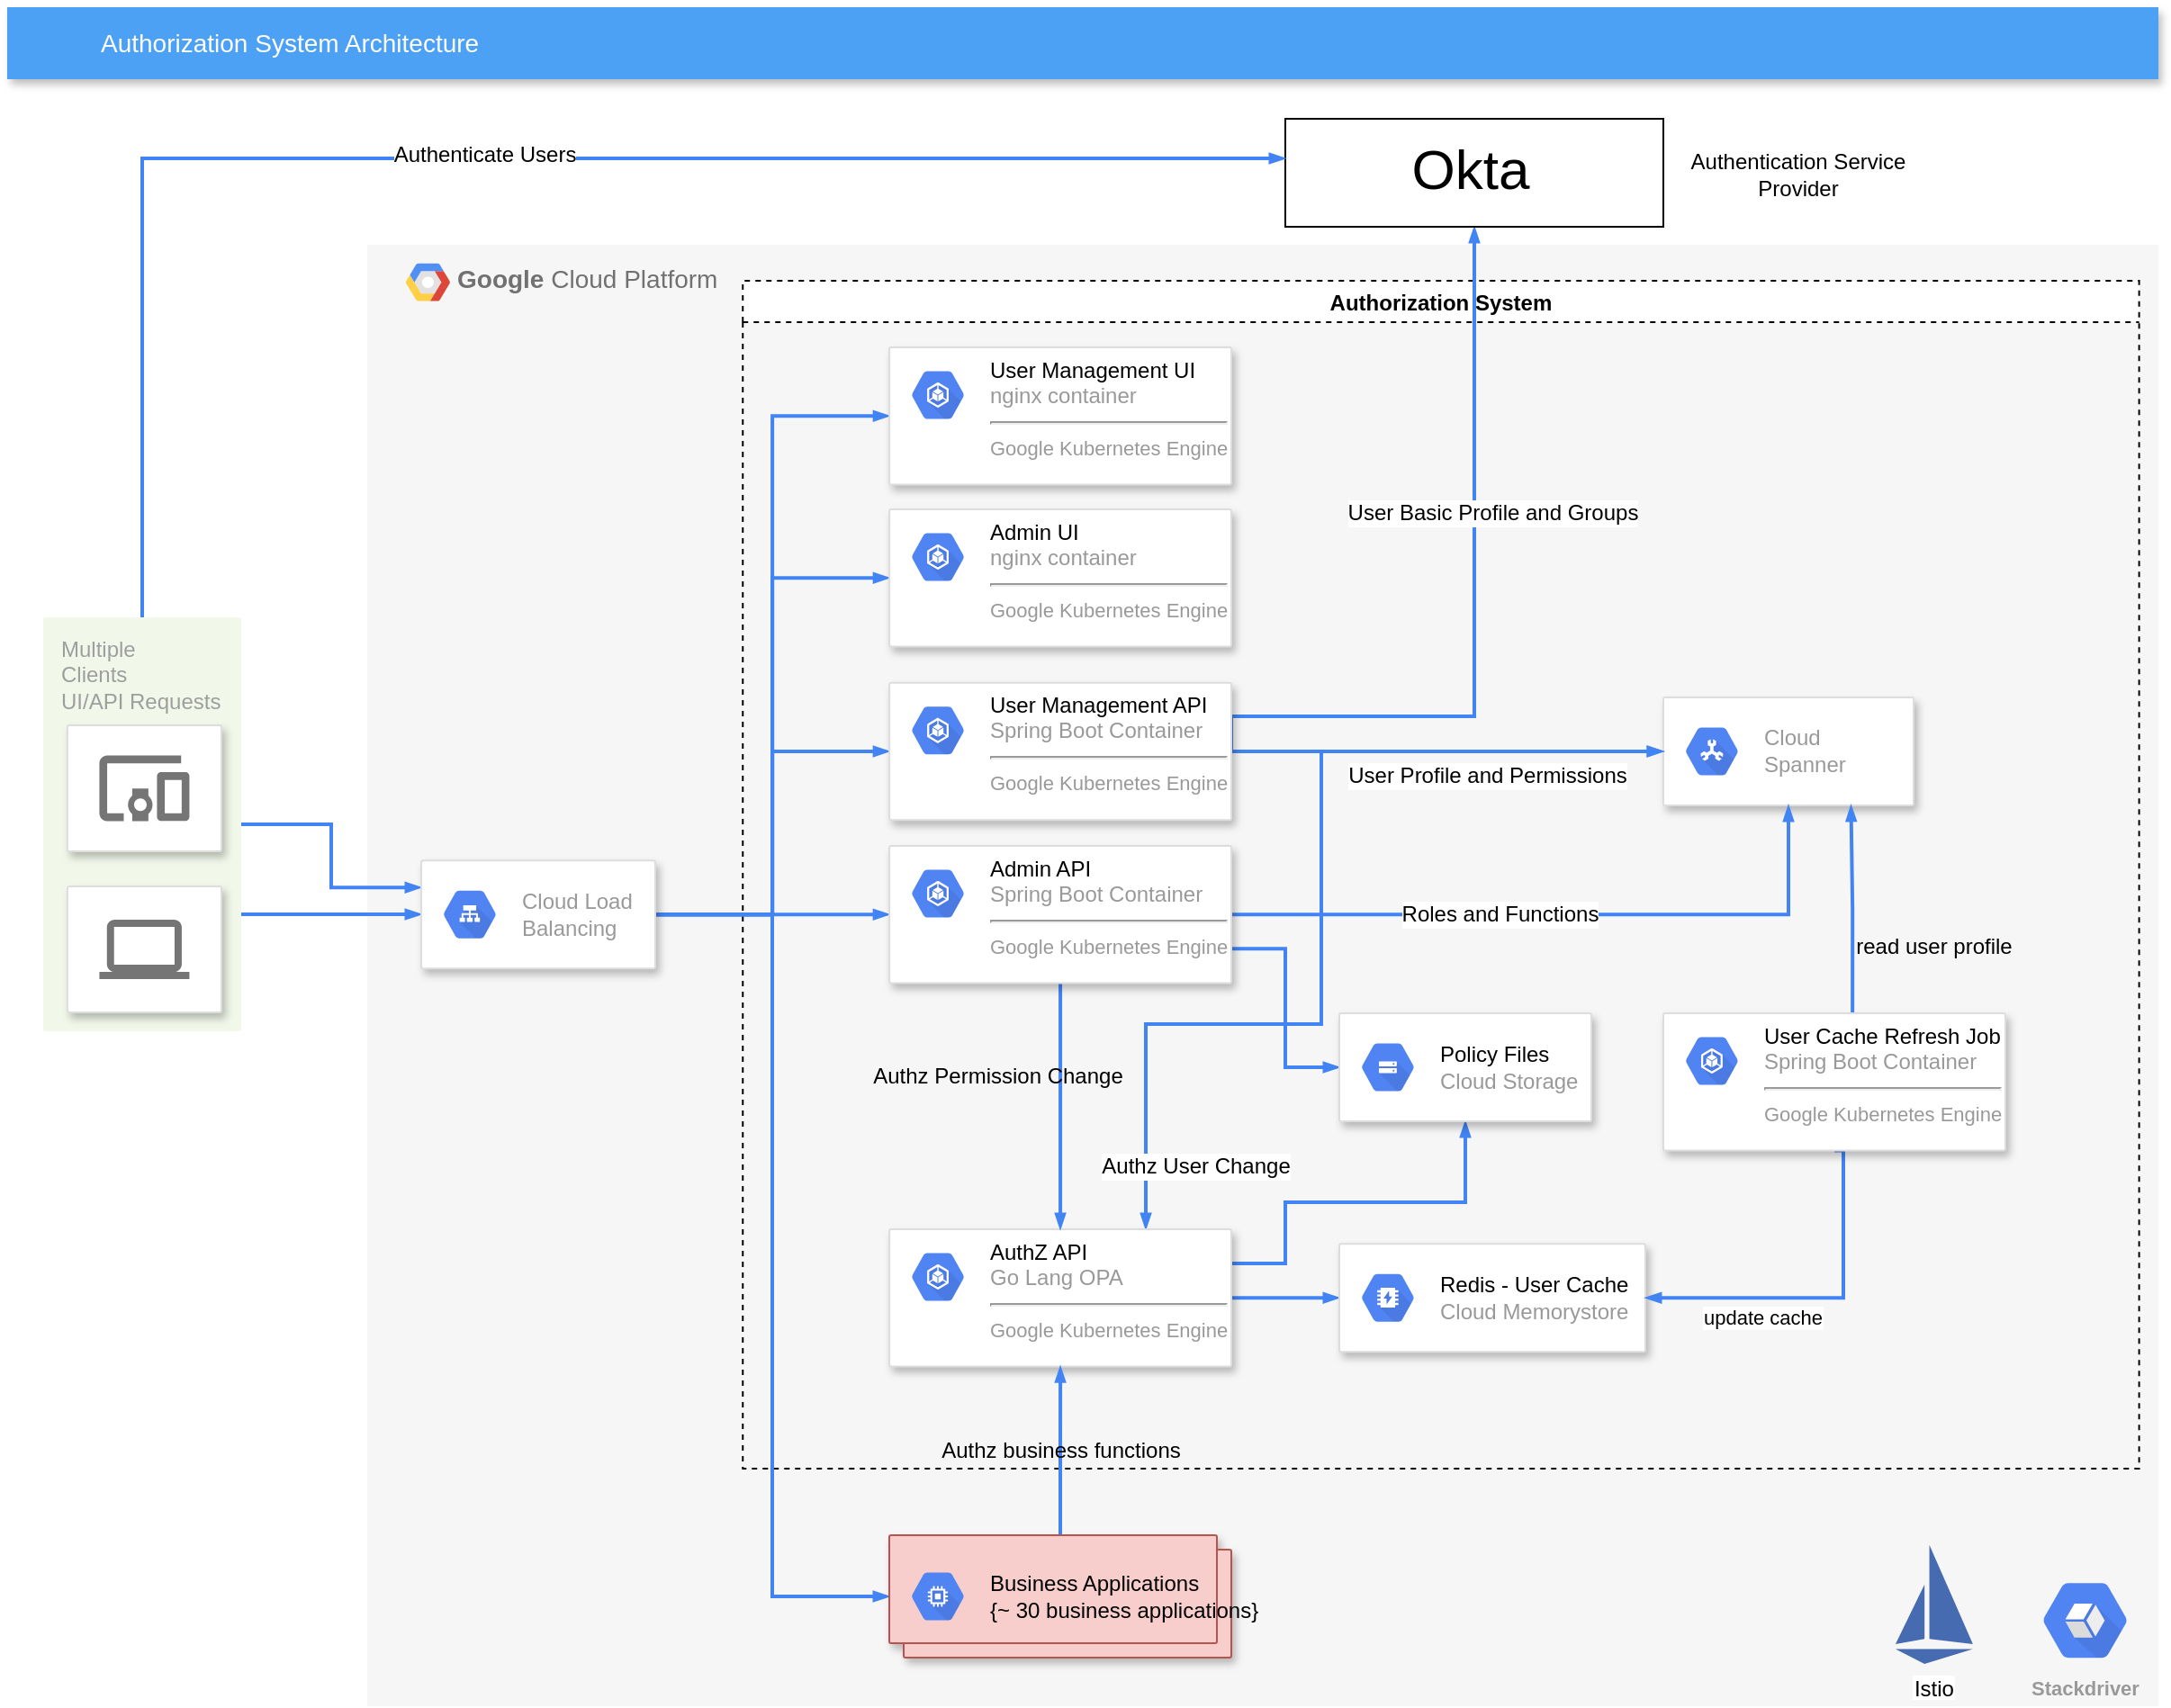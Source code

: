 <mxfile version="17.1.3" type="github"><diagram id="f106602c-feb2-e66a-4537-3a34d633f6aa" name="Page-1"><mxGraphModel dx="2062" dy="1839" grid="1" gridSize="10" guides="1" tooltips="1" connect="1" arrows="1" fold="1" page="1" pageScale="1" pageWidth="1169" pageHeight="827" background="none" math="0" shadow="0"><root><mxCell id="0"/><mxCell id="1" parent="0"/><mxCell id="q55NmXWhRlVkNF6GybgC-1068" value="" style="group" parent="1" vertex="1" connectable="0"><mxGeometry x="235" y="-630" width="995" height="812" as="geometry"/></mxCell><mxCell id="14" value="&lt;b&gt;Google &lt;/b&gt;Cloud Platform" style="fillColor=#F6F6F6;strokeColor=none;shadow=0;gradientColor=none;fontSize=14;align=left;spacing=10;fontColor=#717171;9E9E9E;verticalAlign=top;spacingTop=-4;fontStyle=0;spacingLeft=40;html=1;container=0;" parent="q55NmXWhRlVkNF6GybgC-1068" vertex="1"><mxGeometry width="995.0" height="812.0" as="geometry"/></mxCell><mxCell id="15" value="" style="shape=mxgraph.gcp2.google_cloud_platform;fillColor=#F6F6F6;strokeColor=none;shadow=0;gradientColor=none;" parent="q55NmXWhRlVkNF6GybgC-1068" vertex="1"><mxGeometry x="21.398" y="10.41" width="24.608" height="20.821" as="geometry"><mxPoint x="20" y="10" as="offset"/></mxGeometry></mxCell><mxCell id="q55NmXWhRlVkNF6GybgC-1057" value="Stackdriver" style="sketch=0;html=1;fillColor=#5184F3;strokeColor=none;verticalAlign=top;labelPosition=center;verticalLabelPosition=bottom;align=center;spacingTop=-6;fontSize=11;fontStyle=1;fontColor=#999999;shape=mxgraph.gcp2.hexIcon;prIcon=stackdriver;fontFamily=Helvetica;" parent="q55NmXWhRlVkNF6GybgC-1068" vertex="1"><mxGeometry x="919.038" y="733.923" width="70.613" height="60.9" as="geometry"/></mxCell><mxCell id="q55NmXWhRlVkNF6GybgC-1056" value="Istio" style="editableCssRules=.*;shape=image;verticalLabelPosition=bottom;labelBackgroundColor=#ffffff;verticalAlign=top;aspect=fixed;imageAspect=0;image=data:image/svg+xml,PHN2ZyB4bWxucz0iaHR0cDovL3d3dy53My5vcmcvMjAwMC9zdmciIHhtbG5zOnY9Imh0dHBzOi8vdmVjdGEuaW8vbmFubyIgd2lkdGg9IjE2MCIgaGVpZ2h0PSIyNDAiIHZpZXdCb3g9IjAgMCAxNjAgMjQwIj4mI3hhOwk8c3R5bGUgdHlwZT0idGV4dC9jc3MiPiYjeGE7CS5zdDB7ZmlsbDojNDY2YmIwO30mI3hhOwk8L3N0eWxlPiYjeGE7CTxwYXRoIGNsYXNzPSJzdDAiIGQ9Ik02MCAyNDBMMCAyMTBoMTYwem0wLTE2MEwwIDIwMGw2MC0xMHpNNzAgMHYxOTBsOTAgMTB6Ii8+JiN4YTs8L3N2Zz4=;fontColor=default;fontFamily=Helvetica;fontSize=12;" parent="q55NmXWhRlVkNF6GybgC-1068" vertex="1"><mxGeometry x="848.96" y="722.316" width="43" height="66.15" as="geometry"/></mxCell><mxCell id="yQ8WLYdv6VudN-hRy9nO-1002" value="Authorization System" style="swimlane;dashed=1;" vertex="1" parent="q55NmXWhRlVkNF6GybgC-1068"><mxGeometry x="208.629" y="20" width="775.672" height="660" as="geometry"/></mxCell><mxCell id="q55NmXWhRlVkNF6GybgC-1016" value="" style="strokeColor=#dddddd;shadow=1;strokeWidth=1;rounded=1;absoluteArcSize=1;arcSize=2;" parent="q55NmXWhRlVkNF6GybgC-1068" vertex="1"><mxGeometry x="720" y="251.48" width="139" height="60" as="geometry"/></mxCell><mxCell id="q55NmXWhRlVkNF6GybgC-1017" value="Cloud&#xA;Spanner" style="sketch=0;dashed=0;connectable=0;html=1;fillColor=#5184F3;strokeColor=none;shape=mxgraph.gcp2.hexIcon;prIcon=cloud_spanner;part=1;labelPosition=right;verticalLabelPosition=middle;align=left;verticalAlign=middle;spacingLeft=5;fontColor=#999999;fontSize=12;" parent="q55NmXWhRlVkNF6GybgC-1016" vertex="1"><mxGeometry y="0.5" width="44" height="39" relative="1" as="geometry"><mxPoint x="5" y="-19.5" as="offset"/></mxGeometry></mxCell><mxCell id="818" value="Authorization System Architecture " style="fillColor=#4DA1F5;strokeColor=none;shadow=1;gradientColor=none;fontSize=14;align=left;spacingLeft=50;fontColor=#ffffff;html=1;" parent="1" vertex="1"><mxGeometry x="35" y="-762" width="1195" height="40" as="geometry"/></mxCell><mxCell id="999" style="edgeStyle=orthogonalEdgeStyle;rounded=0;elbow=vertical;html=1;labelBackgroundColor=none;startFill=1;startSize=4;endArrow=blockThin;endFill=1;endSize=4;jettySize=auto;orthogonalLoop=1;strokeColor=#4284F3;strokeWidth=2;fontSize=12;fontColor=#000000;align=left;dashed=0;entryX=0;entryY=0.25;entryDx=0;entryDy=0;" parent="1" source="997" target="989" edge="1"><mxGeometry relative="1" as="geometry"><Array as="points"/><mxPoint x="455" y="-458" as="targetPoint"/></mxGeometry></mxCell><mxCell id="998" style="edgeStyle=elbowEdgeStyle;rounded=0;elbow=vertical;html=1;labelBackgroundColor=none;startFill=1;startSize=4;endArrow=blockThin;endFill=1;endSize=4;jettySize=auto;orthogonalLoop=1;strokeColor=#4284F3;strokeWidth=2;fontSize=12;fontColor=#000000;align=left;dashed=0;" parent="1" source="997" target="989" edge="1"><mxGeometry relative="1" as="geometry"/></mxCell><mxCell id="q55NmXWhRlVkNF6GybgC-1015" style="edgeStyle=orthogonalEdgeStyle;rounded=0;orthogonalLoop=1;jettySize=auto;html=1;exitX=1;exitY=0.5;exitDx=0;exitDy=0;entryX=0;entryY=0.5;entryDx=0;entryDy=0;strokeWidth=2;strokeColor=#4284F3;endArrow=blockThin;endFill=1;labelBackgroundColor=none;fontSize=12;align=left;fontColor=#000000;startFill=1;startSize=4;endSize=4;dashed=0;" parent="1" source="989" target="q55NmXWhRlVkNF6GybgC-1013" edge="1"><mxGeometry relative="1" as="geometry"/></mxCell><mxCell id="q55NmXWhRlVkNF6GybgC-1025" style="edgeStyle=orthogonalEdgeStyle;rounded=0;orthogonalLoop=1;jettySize=auto;html=1;endArrow=blockThin;endFill=1;strokeColor=#4284F3;strokeWidth=2;labelBackgroundColor=none;fontSize=12;align=left;fontColor=#000000;startFill=1;startSize=4;endSize=4;dashed=0;" parent="1" source="989" target="q55NmXWhRlVkNF6GybgC-1019" edge="1"><mxGeometry relative="1" as="geometry"/></mxCell><mxCell id="q55NmXWhRlVkNF6GybgC-1026" style="edgeStyle=orthogonalEdgeStyle;rounded=0;orthogonalLoop=1;jettySize=auto;html=1;entryX=0;entryY=0.5;entryDx=0;entryDy=0;endArrow=blockThin;endFill=1;strokeColor=#4284F3;strokeWidth=2;labelBackgroundColor=none;fontSize=12;align=left;fontColor=#000000;startFill=1;startSize=4;endSize=4;dashed=0;" parent="1" source="989" target="q55NmXWhRlVkNF6GybgC-1023" edge="1"><mxGeometry relative="1" as="geometry"/></mxCell><mxCell id="q55NmXWhRlVkNF6GybgC-1048" style="edgeStyle=orthogonalEdgeStyle;shape=connector;rounded=0;orthogonalLoop=1;jettySize=auto;html=1;entryX=0;entryY=0.5;entryDx=0;entryDy=0;dashed=0;labelBackgroundColor=none;fontFamily=Helvetica;fontSize=12;fontColor=#000000;startFill=1;endArrow=blockThin;endFill=1;startSize=4;endSize=4;strokeColor=#4284F3;strokeWidth=2;" parent="1" source="989" target="q55NmXWhRlVkNF6GybgC-1001" edge="1"><mxGeometry relative="1" as="geometry"/></mxCell><mxCell id="q55NmXWhRlVkNF6GybgC-1064" style="edgeStyle=orthogonalEdgeStyle;shape=connector;rounded=0;orthogonalLoop=1;jettySize=auto;html=1;entryX=0;entryY=0.5;entryDx=0;entryDy=0;dashed=0;labelBackgroundColor=none;fontFamily=Helvetica;fontSize=12;fontColor=#000000;startFill=1;endArrow=blockThin;endFill=1;startSize=4;endSize=4;strokeColor=#4284F3;strokeWidth=2;" parent="1" source="989" target="q55NmXWhRlVkNF6GybgC-1062" edge="1"><mxGeometry relative="1" as="geometry"/></mxCell><mxCell id="989" value="" style="strokeColor=#dddddd;fillColor=#ffffff;shadow=1;strokeWidth=1;rounded=1;absoluteArcSize=1;arcSize=2;fontSize=11;fontColor=#9E9E9E;align=center;html=1;" parent="1" vertex="1"><mxGeometry x="265" y="-287.9" width="130" height="60" as="geometry"/></mxCell><mxCell id="990" value="Cloud Load&#xA;Balancing" style="dashed=0;connectable=0;html=1;fillColor=#5184F3;strokeColor=none;shape=mxgraph.gcp2.hexIcon;prIcon=cloud_load_balancing;part=1;labelPosition=right;verticalLabelPosition=middle;align=left;verticalAlign=middle;spacingLeft=5;fontColor=#999999;fontSize=12;" parent="989" vertex="1"><mxGeometry y="0.5" width="44" height="39" relative="1" as="geometry"><mxPoint x="5" y="-19.5" as="offset"/></mxGeometry></mxCell><mxCell id="q55NmXWhRlVkNF6GybgC-1028" style="edgeStyle=orthogonalEdgeStyle;shape=connector;rounded=0;orthogonalLoop=1;jettySize=auto;html=1;entryX=0;entryY=0.5;entryDx=0;entryDy=0;dashed=0;labelBackgroundColor=none;fontFamily=Helvetica;fontSize=12;fontColor=#000000;startFill=1;endArrow=blockThin;endFill=1;startSize=4;endSize=4;strokeColor=#4284F3;strokeWidth=2;" parent="1" source="q55NmXWhRlVkNF6GybgC-1001" target="q55NmXWhRlVkNF6GybgC-1016" edge="1"><mxGeometry relative="1" as="geometry"/></mxCell><mxCell id="q55NmXWhRlVkNF6GybgC-1031" value="User Profile and Permissions" style="edgeLabel;html=1;align=center;verticalAlign=middle;resizable=0;points=[];fontSize=12;fontFamily=Helvetica;fontColor=#000000;" parent="q55NmXWhRlVkNF6GybgC-1028" vertex="1" connectable="0"><mxGeometry x="-0.264" y="5" relative="1" as="geometry"><mxPoint x="53" y="18" as="offset"/></mxGeometry></mxCell><mxCell id="q55NmXWhRlVkNF6GybgC-1032" value="" style="edgeStyle=orthogonalEdgeStyle;shape=connector;rounded=0;orthogonalLoop=1;jettySize=auto;html=1;dashed=0;labelBackgroundColor=none;fontFamily=Helvetica;fontSize=12;fontColor=#000000;startFill=1;endArrow=blockThin;endFill=1;startSize=4;endSize=4;strokeColor=#4284F3;strokeWidth=2;" parent="1" source="q55NmXWhRlVkNF6GybgC-1001" target="q55NmXWhRlVkNF6GybgC-1016" edge="1"><mxGeometry relative="1" as="geometry"/></mxCell><mxCell id="q55NmXWhRlVkNF6GybgC-1053" style="edgeStyle=orthogonalEdgeStyle;shape=connector;rounded=0;orthogonalLoop=1;jettySize=auto;html=1;dashed=0;labelBackgroundColor=none;fontFamily=Helvetica;fontSize=12;fontColor=#000000;startFill=1;endArrow=blockThin;endFill=1;startSize=4;endSize=4;strokeColor=#4284F3;strokeWidth=2;exitX=1;exitY=0.5;exitDx=0;exitDy=0;" parent="1" source="q55NmXWhRlVkNF6GybgC-1001" target="q55NmXWhRlVkNF6GybgC-1050" edge="1"><mxGeometry relative="1" as="geometry"><mxPoint x="885" y="-593" as="targetPoint"/><Array as="points"><mxPoint x="715" y="-368"/><mxPoint x="850" y="-368"/></Array></mxGeometry></mxCell><mxCell id="q55NmXWhRlVkNF6GybgC-1055" value="User Basic Profile and Groups" style="edgeLabel;html=1;align=center;verticalAlign=middle;resizable=0;points=[];fontSize=12;fontFamily=Helvetica;fontColor=#000000;" parent="q55NmXWhRlVkNF6GybgC-1053" vertex="1" connectable="0"><mxGeometry x="0.225" y="-2" relative="1" as="geometry"><mxPoint x="8" y="-7" as="offset"/></mxGeometry></mxCell><mxCell id="q55NmXWhRlVkNF6GybgC-1060" style="edgeStyle=orthogonalEdgeStyle;shape=connector;rounded=0;orthogonalLoop=1;jettySize=auto;html=1;entryX=0.75;entryY=0;entryDx=0;entryDy=0;dashed=0;labelBackgroundColor=none;fontFamily=Helvetica;fontSize=12;fontColor=#000000;startFill=1;endArrow=blockThin;endFill=1;startSize=4;endSize=4;strokeColor=#4284F3;strokeWidth=2;" parent="1" source="q55NmXWhRlVkNF6GybgC-1001" target="995" edge="1"><mxGeometry relative="1" as="geometry"><Array as="points"><mxPoint x="765" y="-348"/><mxPoint x="765" y="-197"/><mxPoint x="668" y="-197"/></Array></mxGeometry></mxCell><mxCell id="q55NmXWhRlVkNF6GybgC-1061" value="Authz User Change" style="edgeLabel;html=1;align=center;verticalAlign=middle;resizable=0;points=[];fontSize=12;fontFamily=Helvetica;fontColor=#000000;" parent="q55NmXWhRlVkNF6GybgC-1060" vertex="1" connectable="0"><mxGeometry x="0.768" y="-1" relative="1" as="geometry"><mxPoint x="28" y="13" as="offset"/></mxGeometry></mxCell><mxCell id="q55NmXWhRlVkNF6GybgC-1001" value="" style="strokeColor=#dddddd;fillColor=#ffffff;shadow=1;strokeWidth=1;rounded=1;absoluteArcSize=1;arcSize=2;fontSize=11;fontColor=#9E9E9E;align=center;html=1;" parent="1" vertex="1"><mxGeometry x="525.06" y="-386.61" width="189.94" height="76.19" as="geometry"/></mxCell><mxCell id="q55NmXWhRlVkNF6GybgC-1002" value="&lt;div&gt;&lt;font color=&quot;#000000&quot;&gt;User Management API&lt;/font&gt;&lt;br&gt;&lt;/div&gt;&lt;div&gt;Spring Boot Container&lt;br&gt;&lt;/div&gt;&lt;hr&gt;&lt;font style=&quot;font-size: 11px&quot;&gt;Google Kubernetes Engine&lt;br&gt;&lt;/font&gt;" style="dashed=0;connectable=0;html=1;fillColor=#5184F3;strokeColor=none;shape=mxgraph.gcp2.hexIcon;prIcon=container_engine;part=1;labelPosition=right;verticalLabelPosition=middle;align=left;verticalAlign=top;spacingLeft=5;fontColor=#999999;fontSize=12;spacingTop=-8;" parent="q55NmXWhRlVkNF6GybgC-1001" vertex="1"><mxGeometry width="44" height="39" relative="1" as="geometry"><mxPoint x="5" y="7" as="offset"/></mxGeometry></mxCell><mxCell id="q55NmXWhRlVkNF6GybgC-1040" style="edgeStyle=orthogonalEdgeStyle;shape=connector;rounded=0;orthogonalLoop=1;jettySize=auto;html=1;entryX=0;entryY=0.5;entryDx=0;entryDy=0;dashed=0;labelBackgroundColor=none;fontFamily=Helvetica;fontSize=12;fontColor=#000000;startFill=1;endArrow=blockThin;endFill=1;startSize=4;endSize=4;strokeColor=#4284F3;strokeWidth=2;" parent="1" source="995" target="q55NmXWhRlVkNF6GybgC-1038" edge="1"><mxGeometry relative="1" as="geometry"/></mxCell><mxCell id="q55NmXWhRlVkNF6GybgC-1074" style="edgeStyle=orthogonalEdgeStyle;shape=connector;rounded=0;orthogonalLoop=1;jettySize=auto;html=1;dashed=0;labelBackgroundColor=none;fontFamily=Helvetica;fontSize=12;fontColor=#000000;startFill=1;endArrow=blockThin;endFill=1;startSize=4;endSize=4;strokeColor=#4284F3;strokeWidth=2;exitX=1;exitY=0.25;exitDx=0;exitDy=0;" parent="1" source="995" target="q55NmXWhRlVkNF6GybgC-1033" edge="1"><mxGeometry relative="1" as="geometry"><Array as="points"><mxPoint x="745" y="-64"/><mxPoint x="745" y="-98"/><mxPoint x="845" y="-98"/></Array></mxGeometry></mxCell><mxCell id="995" value="" style="strokeColor=#dddddd;fillColor=#ffffff;shadow=1;strokeWidth=1;rounded=1;absoluteArcSize=1;arcSize=2;fontSize=11;fontColor=#9E9E9E;align=center;html=1;" parent="1" vertex="1"><mxGeometry x="525.06" y="-83" width="189.94" height="76.19" as="geometry"/></mxCell><mxCell id="996" value="&lt;div&gt;&lt;font color=&quot;#000000&quot;&gt;AuthZ API&lt;/font&gt;&lt;br&gt;&lt;/div&gt;&lt;div&gt;Go Lang OPA &lt;br&gt;&lt;/div&gt;&lt;hr&gt;&lt;font style=&quot;font-size: 11px&quot;&gt;Google Kubernetes Engine&lt;/font&gt;" style="dashed=0;connectable=0;html=1;fillColor=#5184F3;strokeColor=none;shape=mxgraph.gcp2.hexIcon;prIcon=container_engine;part=1;labelPosition=right;verticalLabelPosition=middle;align=left;verticalAlign=top;spacingLeft=5;fontColor=#999999;fontSize=12;spacingTop=-8;" parent="995" vertex="1"><mxGeometry width="44" height="39" relative="1" as="geometry"><mxPoint x="5" y="7" as="offset"/></mxGeometry></mxCell><mxCell id="q55NmXWhRlVkNF6GybgC-1013" value="" style="strokeColor=#dddddd;fillColor=#ffffff;shadow=1;strokeWidth=1;rounded=1;absoluteArcSize=1;arcSize=2;fontSize=11;fontColor=#9E9E9E;align=center;html=1;" parent="1" vertex="1"><mxGeometry x="525.06" y="-573" width="189.94" height="76.19" as="geometry"/></mxCell><mxCell id="q55NmXWhRlVkNF6GybgC-1014" value="&lt;div&gt;&lt;font color=&quot;#000000&quot;&gt;User Management UI&lt;/font&gt;&lt;/div&gt;&lt;div&gt;nginx container&lt;br&gt;&lt;/div&gt;&lt;hr&gt;&lt;font style=&quot;font-size: 11px&quot;&gt;Google Kubernetes Engine&lt;/font&gt;" style="dashed=0;connectable=0;html=1;fillColor=#5184F3;strokeColor=none;shape=mxgraph.gcp2.hexIcon;prIcon=container_engine;part=1;labelPosition=right;verticalLabelPosition=middle;align=left;verticalAlign=top;spacingLeft=5;fontColor=#999999;fontSize=12;spacingTop=-8;" parent="q55NmXWhRlVkNF6GybgC-1013" vertex="1"><mxGeometry width="44" height="39" relative="1" as="geometry"><mxPoint x="5" y="7" as="offset"/></mxGeometry></mxCell><mxCell id="q55NmXWhRlVkNF6GybgC-1018" value="" style="group" parent="1" vertex="1" connectable="0"><mxGeometry x="55" y="-423" width="110" height="230" as="geometry"/></mxCell><mxCell id="997" value="Multiple&lt;br&gt;Clients&lt;br&gt;UI/API Requests" style="rounded=1;absoluteArcSize=1;arcSize=2;html=1;strokeColor=none;gradientColor=none;shadow=0;dashed=0;fontSize=12;fontColor=#9E9E9E;align=left;verticalAlign=top;spacing=10;spacingTop=-4;fillColor=#F1F8E9;" parent="q55NmXWhRlVkNF6GybgC-1018" vertex="1"><mxGeometry width="110.0" height="230" as="geometry"/></mxCell><mxCell id="985" value="" style="strokeColor=#dddddd;fillColor=#ffffff;shadow=1;strokeWidth=1;rounded=1;absoluteArcSize=1;arcSize=2;labelPosition=center;verticalLabelPosition=middle;align=center;verticalAlign=bottom;spacingLeft=0;fontColor=#999999;fontSize=12;whiteSpace=wrap;spacingBottom=2;html=1;" parent="q55NmXWhRlVkNF6GybgC-1018" vertex="1"><mxGeometry x="13.444" y="60" width="85.556" height="70" as="geometry"/></mxCell><mxCell id="986" value="" style="dashed=0;connectable=0;html=1;fillColor=#757575;strokeColor=none;shape=mxgraph.gcp2.mobile_devices;part=1;" parent="985" vertex="1"><mxGeometry x="0.5" width="50" height="36.5" relative="1" as="geometry"><mxPoint x="-25" y="16.75" as="offset"/></mxGeometry></mxCell><mxCell id="987" value="" style="strokeColor=#dddddd;fillColor=#ffffff;shadow=1;strokeWidth=1;rounded=1;absoluteArcSize=1;arcSize=2;labelPosition=center;verticalLabelPosition=middle;align=center;verticalAlign=bottom;spacingLeft=0;fontColor=#999999;fontSize=12;whiteSpace=wrap;spacingBottom=2;html=1;" parent="q55NmXWhRlVkNF6GybgC-1018" vertex="1"><mxGeometry x="13.444" y="149.5" width="85.556" height="70" as="geometry"/></mxCell><mxCell id="988" value="" style="dashed=0;connectable=0;html=1;fillColor=#757575;strokeColor=none;shape=mxgraph.gcp2.laptop;part=1;" parent="987" vertex="1"><mxGeometry x="0.5" width="50" height="33" relative="1" as="geometry"><mxPoint x="-25" y="18.5" as="offset"/></mxGeometry></mxCell><mxCell id="q55NmXWhRlVkNF6GybgC-1029" style="edgeStyle=orthogonalEdgeStyle;shape=connector;rounded=0;orthogonalLoop=1;jettySize=auto;html=1;entryX=0.5;entryY=1;entryDx=0;entryDy=0;dashed=0;labelBackgroundColor=none;fontFamily=Helvetica;fontSize=12;fontColor=#000000;startFill=1;endArrow=blockThin;endFill=1;startSize=4;endSize=4;strokeColor=#4284F3;strokeWidth=2;" parent="1" source="q55NmXWhRlVkNF6GybgC-1019" target="q55NmXWhRlVkNF6GybgC-1016" edge="1"><mxGeometry relative="1" as="geometry"/></mxCell><mxCell id="q55NmXWhRlVkNF6GybgC-1030" value="Roles and Functions" style="edgeLabel;html=1;align=center;verticalAlign=middle;resizable=0;points=[];fontSize=12;fontFamily=Helvetica;fontColor=#000000;" parent="q55NmXWhRlVkNF6GybgC-1029" vertex="1" connectable="0"><mxGeometry x="-0.197" relative="1" as="geometry"><mxPoint as="offset"/></mxGeometry></mxCell><mxCell id="q55NmXWhRlVkNF6GybgC-1035" style="edgeStyle=orthogonalEdgeStyle;shape=connector;rounded=0;orthogonalLoop=1;jettySize=auto;html=1;entryX=0;entryY=0.5;entryDx=0;entryDy=0;dashed=0;labelBackgroundColor=none;fontFamily=Helvetica;fontSize=12;fontColor=#000000;startFill=1;endArrow=blockThin;endFill=1;startSize=4;endSize=4;strokeColor=#4284F3;strokeWidth=2;exitX=1;exitY=0.75;exitDx=0;exitDy=0;" parent="1" source="q55NmXWhRlVkNF6GybgC-1019" target="q55NmXWhRlVkNF6GybgC-1033" edge="1"><mxGeometry relative="1" as="geometry"/></mxCell><mxCell id="q55NmXWhRlVkNF6GybgC-1059" value="Authz Permission Change" style="edgeStyle=orthogonalEdgeStyle;shape=connector;rounded=0;orthogonalLoop=1;jettySize=auto;html=1;dashed=0;labelBackgroundColor=none;fontFamily=Helvetica;fontSize=12;fontColor=#000000;startFill=1;endArrow=blockThin;endFill=1;startSize=4;endSize=4;strokeColor=#4284F3;strokeWidth=2;" parent="1" source="q55NmXWhRlVkNF6GybgC-1019" target="995" edge="1"><mxGeometry x="-0.243" y="-35" relative="1" as="geometry"><mxPoint as="offset"/></mxGeometry></mxCell><mxCell id="q55NmXWhRlVkNF6GybgC-1019" value="" style="strokeColor=#dddddd;fillColor=#ffffff;shadow=1;strokeWidth=1;rounded=1;absoluteArcSize=1;arcSize=2;fontSize=11;fontColor=#9E9E9E;align=center;html=1;" parent="1" vertex="1"><mxGeometry x="525.06" y="-296" width="189.94" height="76.19" as="geometry"/></mxCell><mxCell id="q55NmXWhRlVkNF6GybgC-1020" value="&lt;div&gt;&lt;font color=&quot;#000000&quot;&gt;Admin API&lt;/font&gt;&lt;br&gt;&lt;/div&gt;&lt;div&gt;Spring Boot Container&lt;br&gt;&lt;/div&gt;&lt;hr&gt;&lt;font style=&quot;font-size: 11px&quot;&gt;Google Kubernetes Engine&lt;br&gt;&lt;/font&gt;" style="dashed=0;connectable=0;html=1;fillColor=#5184F3;strokeColor=none;shape=mxgraph.gcp2.hexIcon;prIcon=container_engine;part=1;labelPosition=right;verticalLabelPosition=middle;align=left;verticalAlign=top;spacingLeft=5;fontColor=#999999;fontSize=12;spacingTop=-8;" parent="q55NmXWhRlVkNF6GybgC-1019" vertex="1"><mxGeometry width="44" height="39" relative="1" as="geometry"><mxPoint x="5" y="7" as="offset"/></mxGeometry></mxCell><mxCell id="q55NmXWhRlVkNF6GybgC-1023" value="" style="strokeColor=#dddddd;fillColor=#ffffff;shadow=1;strokeWidth=1;rounded=1;absoluteArcSize=1;arcSize=2;fontSize=11;fontColor=#9E9E9E;align=center;html=1;" parent="1" vertex="1"><mxGeometry x="525.06" y="-483" width="189.94" height="76.19" as="geometry"/></mxCell><mxCell id="q55NmXWhRlVkNF6GybgC-1024" value="&lt;div&gt;&lt;font color=&quot;#000000&quot;&gt;Admin UI&lt;/font&gt;&lt;/div&gt;&lt;div&gt;nginx container&lt;br&gt;&lt;/div&gt;&lt;hr&gt;&lt;font style=&quot;font-size: 11px&quot;&gt;Google Kubernetes Engine&lt;/font&gt;" style="dashed=0;connectable=0;html=1;fillColor=#5184F3;strokeColor=none;shape=mxgraph.gcp2.hexIcon;prIcon=container_engine;part=1;labelPosition=right;verticalLabelPosition=middle;align=left;verticalAlign=top;spacingLeft=5;fontColor=#999999;fontSize=12;spacingTop=-8;" parent="q55NmXWhRlVkNF6GybgC-1023" vertex="1"><mxGeometry width="44" height="39" relative="1" as="geometry"><mxPoint x="5" y="7" as="offset"/></mxGeometry></mxCell><mxCell id="q55NmXWhRlVkNF6GybgC-1033" value="" style="strokeColor=#dddddd;shadow=1;strokeWidth=1;rounded=1;absoluteArcSize=1;arcSize=2;fontFamily=Helvetica;fontSize=12;fontColor=#000000;" parent="1" vertex="1"><mxGeometry x="775" y="-203" width="140" height="60" as="geometry"/></mxCell><mxCell id="q55NmXWhRlVkNF6GybgC-1034" value="&lt;font color=&quot;#000000&quot;&gt;Policy Files&lt;/font&gt;&lt;br&gt;Cloud Storage" style="sketch=0;dashed=0;connectable=0;html=1;fillColor=#5184F3;strokeColor=none;shape=mxgraph.gcp2.hexIcon;prIcon=cloud_storage;part=1;labelPosition=right;verticalLabelPosition=middle;align=left;verticalAlign=middle;spacingLeft=5;fontColor=#999999;fontSize=12;fontFamily=Helvetica;" parent="q55NmXWhRlVkNF6GybgC-1033" vertex="1"><mxGeometry y="0.5" width="44" height="39" relative="1" as="geometry"><mxPoint x="5" y="-19.5" as="offset"/></mxGeometry></mxCell><mxCell id="q55NmXWhRlVkNF6GybgC-1038" value="" style="strokeColor=#dddddd;shadow=1;strokeWidth=1;rounded=1;absoluteArcSize=1;arcSize=2;fontFamily=Helvetica;fontSize=12;fontColor=#000000;" parent="1" vertex="1"><mxGeometry x="775" y="-74.9" width="170" height="60" as="geometry"/></mxCell><mxCell id="q55NmXWhRlVkNF6GybgC-1039" value="&lt;font color=&quot;#000000&quot;&gt;Redis - User Cache&lt;/font&gt;&lt;br&gt;Cloud Memorystore" style="sketch=0;dashed=0;connectable=0;html=1;fillColor=#5184F3;strokeColor=none;shape=mxgraph.gcp2.hexIcon;prIcon=cloud_memorystore;part=1;labelPosition=right;verticalLabelPosition=middle;align=left;verticalAlign=middle;spacingLeft=5;fontColor=#999999;fontSize=12;fontFamily=Helvetica;" parent="q55NmXWhRlVkNF6GybgC-1038" vertex="1"><mxGeometry y="0.5" width="44" height="39" relative="1" as="geometry"><mxPoint x="5" y="-19.5" as="offset"/></mxGeometry></mxCell><mxCell id="q55NmXWhRlVkNF6GybgC-1043" value="read user profile" style="edgeStyle=orthogonalEdgeStyle;shape=connector;rounded=0;orthogonalLoop=1;jettySize=auto;html=1;entryX=0.75;entryY=1;entryDx=0;entryDy=0;dashed=0;labelBackgroundColor=none;fontFamily=Helvetica;fontSize=12;fontColor=#000000;startFill=1;endArrow=blockThin;endFill=1;startSize=4;endSize=4;strokeColor=#4284F3;strokeWidth=2;exitX=0.553;exitY=0.026;exitDx=0;exitDy=0;exitPerimeter=0;" parent="1" source="q55NmXWhRlVkNF6GybgC-1041" target="q55NmXWhRlVkNF6GybgC-1016" edge="1"><mxGeometry x="-0.332" y="-45" relative="1" as="geometry"><Array as="points"/><mxPoint as="offset"/></mxGeometry></mxCell><mxCell id="q55NmXWhRlVkNF6GybgC-1045" style="edgeStyle=orthogonalEdgeStyle;shape=connector;rounded=0;orthogonalLoop=1;jettySize=auto;html=1;entryX=1;entryY=0.5;entryDx=0;entryDy=0;dashed=0;labelBackgroundColor=none;fontFamily=Helvetica;fontSize=12;fontColor=#000000;startFill=1;endArrow=blockThin;endFill=1;startSize=4;endSize=4;strokeColor=#4284F3;strokeWidth=2;exitX=0.5;exitY=1;exitDx=0;exitDy=0;" parent="1" source="q55NmXWhRlVkNF6GybgC-1041" target="q55NmXWhRlVkNF6GybgC-1038" edge="1"><mxGeometry relative="1" as="geometry"><Array as="points"><mxPoint x="1055" y="-127"/><mxPoint x="1055" y="-45"/></Array></mxGeometry></mxCell><mxCell id="yQ8WLYdv6VudN-hRy9nO-1003" value="update cache" style="edgeLabel;html=1;align=center;verticalAlign=middle;resizable=0;points=[];" vertex="1" connectable="0" parent="q55NmXWhRlVkNF6GybgC-1045"><mxGeometry x="0.096" y="-2" relative="1" as="geometry"><mxPoint x="-24" y="13" as="offset"/></mxGeometry></mxCell><mxCell id="q55NmXWhRlVkNF6GybgC-1041" value="" style="strokeColor=#dddddd;fillColor=#ffffff;shadow=1;strokeWidth=1;rounded=1;absoluteArcSize=1;arcSize=2;fontSize=11;fontColor=#9E9E9E;align=center;html=1;" parent="1" vertex="1"><mxGeometry x="955" y="-203" width="190" height="76.19" as="geometry"/></mxCell><mxCell id="q55NmXWhRlVkNF6GybgC-1042" value="&lt;div&gt;&lt;font color=&quot;#000000&quot;&gt;User Cache Refresh Job&lt;/font&gt;&lt;br&gt;&lt;/div&gt;&lt;div&gt;Spring Boot Container&lt;br&gt;&lt;/div&gt;&lt;hr&gt;&lt;font style=&quot;font-size: 11px&quot;&gt;Google Kubernetes Engine&lt;br&gt;&lt;/font&gt;" style="dashed=0;connectable=0;html=1;fillColor=#5184F3;strokeColor=none;shape=mxgraph.gcp2.hexIcon;prIcon=container_engine;part=1;labelPosition=right;verticalLabelPosition=middle;align=left;verticalAlign=top;spacingLeft=5;fontColor=#999999;fontSize=12;spacingTop=-8;" parent="q55NmXWhRlVkNF6GybgC-1041" vertex="1"><mxGeometry width="44" height="39" relative="1" as="geometry"><mxPoint x="5" y="7" as="offset"/></mxGeometry></mxCell><mxCell id="q55NmXWhRlVkNF6GybgC-1051" value="" style="group" parent="1" vertex="1" connectable="0"><mxGeometry x="315" y="-203" width="640" height="68" as="geometry"/></mxCell><mxCell id="q55NmXWhRlVkNF6GybgC-1052" value="" style="group" parent="q55NmXWhRlVkNF6GybgC-1051" vertex="1" connectable="0"><mxGeometry x="430" y="-556" width="210" height="104.5" as="geometry"/></mxCell><mxCell id="q55NmXWhRlVkNF6GybgC-1050" value="" style="rounded=0;whiteSpace=wrap;html=1;fontFamily=Helvetica;fontSize=12;fontColor=#000000;" parent="q55NmXWhRlVkNF6GybgC-1052" vertex="1"><mxGeometry y="59" width="210" height="60" as="geometry"/></mxCell><mxCell id="q55NmXWhRlVkNF6GybgC-1049" value="" style="shape=image;html=1;verticalAlign=top;verticalLabelPosition=bottom;labelBackgroundColor=#ffffff;imageAspect=0;aspect=fixed;image=https://cdn1.iconfinder.com/data/icons/unicons-line-vol-5/24/okta-128.png;fontFamily=Helvetica;fontSize=12;fontColor=#000000;" parent="q55NmXWhRlVkNF6GybgC-1052" vertex="1"><mxGeometry y="55" width="68" height="68" as="geometry"/></mxCell><mxCell id="q55NmXWhRlVkNF6GybgC-1071" value="&lt;font style=&quot;font-size: 31px&quot;&gt;Okta&lt;/font&gt;" style="text;html=1;strokeColor=none;fillColor=none;align=center;verticalAlign=middle;whiteSpace=wrap;rounded=0;fontFamily=Helvetica;fontSize=12;fontColor=#000000;" parent="q55NmXWhRlVkNF6GybgC-1052" vertex="1"><mxGeometry x="72.94" y="71.5" width="60" height="30" as="geometry"/></mxCell><mxCell id="q55NmXWhRlVkNF6GybgC-1065" value="Authz business functions" style="edgeStyle=orthogonalEdgeStyle;shape=connector;rounded=0;orthogonalLoop=1;jettySize=auto;html=1;dashed=0;labelBackgroundColor=none;fontFamily=Helvetica;fontSize=12;fontColor=#000000;startFill=1;endArrow=blockThin;endFill=1;startSize=4;endSize=4;strokeColor=#4284F3;strokeWidth=2;" parent="1" source="q55NmXWhRlVkNF6GybgC-1062" target="995" edge="1"><mxGeometry relative="1" as="geometry"/></mxCell><mxCell id="q55NmXWhRlVkNF6GybgC-1062" value="" style="shape=mxgraph.gcp2.doubleRect;strokeColor=#b85450;shadow=1;strokeWidth=1;fontFamily=Helvetica;fontSize=12;fillColor=#f8cecc;" parent="1" vertex="1"><mxGeometry x="525" y="87" width="190" height="68" as="geometry"/></mxCell><mxCell id="q55NmXWhRlVkNF6GybgC-1063" value="&lt;div&gt;&lt;font color=&quot;#000000&quot;&gt;Business Applications&lt;/font&gt;&lt;/div&gt;&lt;div&gt;&lt;font color=&quot;#000000&quot;&gt;{~ 30 business applications}&lt;br&gt;&lt;/font&gt;&lt;/div&gt;" style="sketch=0;dashed=0;connectable=0;html=1;fillColor=#5184F3;strokeColor=none;shape=mxgraph.gcp2.hexIcon;prIcon=compute_engine;part=1;labelPosition=right;verticalLabelPosition=middle;align=left;verticalAlign=middle;spacingLeft=5;fontColor=#999999;fontSize=12;fontFamily=Helvetica;" parent="q55NmXWhRlVkNF6GybgC-1062" vertex="1"><mxGeometry y="0.5" width="44" height="39" relative="1" as="geometry"><mxPoint x="5" y="-19.5" as="offset"/></mxGeometry></mxCell><mxCell id="q55NmXWhRlVkNF6GybgC-1069" style="edgeStyle=orthogonalEdgeStyle;shape=connector;rounded=0;orthogonalLoop=1;jettySize=auto;html=1;dashed=0;labelBackgroundColor=none;fontFamily=Helvetica;fontSize=12;fontColor=#000000;startFill=1;endArrow=blockThin;endFill=1;startSize=4;endSize=4;strokeColor=#4284F3;strokeWidth=2;" parent="1" source="997" edge="1"><mxGeometry relative="1" as="geometry"><mxPoint x="745" y="-678" as="targetPoint"/><Array as="points"><mxPoint x="110" y="-678"/></Array></mxGeometry></mxCell><mxCell id="q55NmXWhRlVkNF6GybgC-1070" value="Authenticate Users" style="edgeLabel;html=1;align=center;verticalAlign=middle;resizable=0;points=[];fontSize=12;fontFamily=Helvetica;fontColor=#000000;" parent="q55NmXWhRlVkNF6GybgC-1069" vertex="1" connectable="0"><mxGeometry x="-0.001" y="2" relative="1" as="geometry"><mxPoint as="offset"/></mxGeometry></mxCell><mxCell id="q55NmXWhRlVkNF6GybgC-1073" value="Authentication Service Provider" style="text;html=1;strokeColor=none;fillColor=none;align=center;verticalAlign=middle;whiteSpace=wrap;rounded=0;fontFamily=Helvetica;fontSize=12;fontColor=#000000;" parent="1" vertex="1"><mxGeometry x="955" y="-684" width="150" height="30" as="geometry"/></mxCell></root></mxGraphModel></diagram></mxfile>